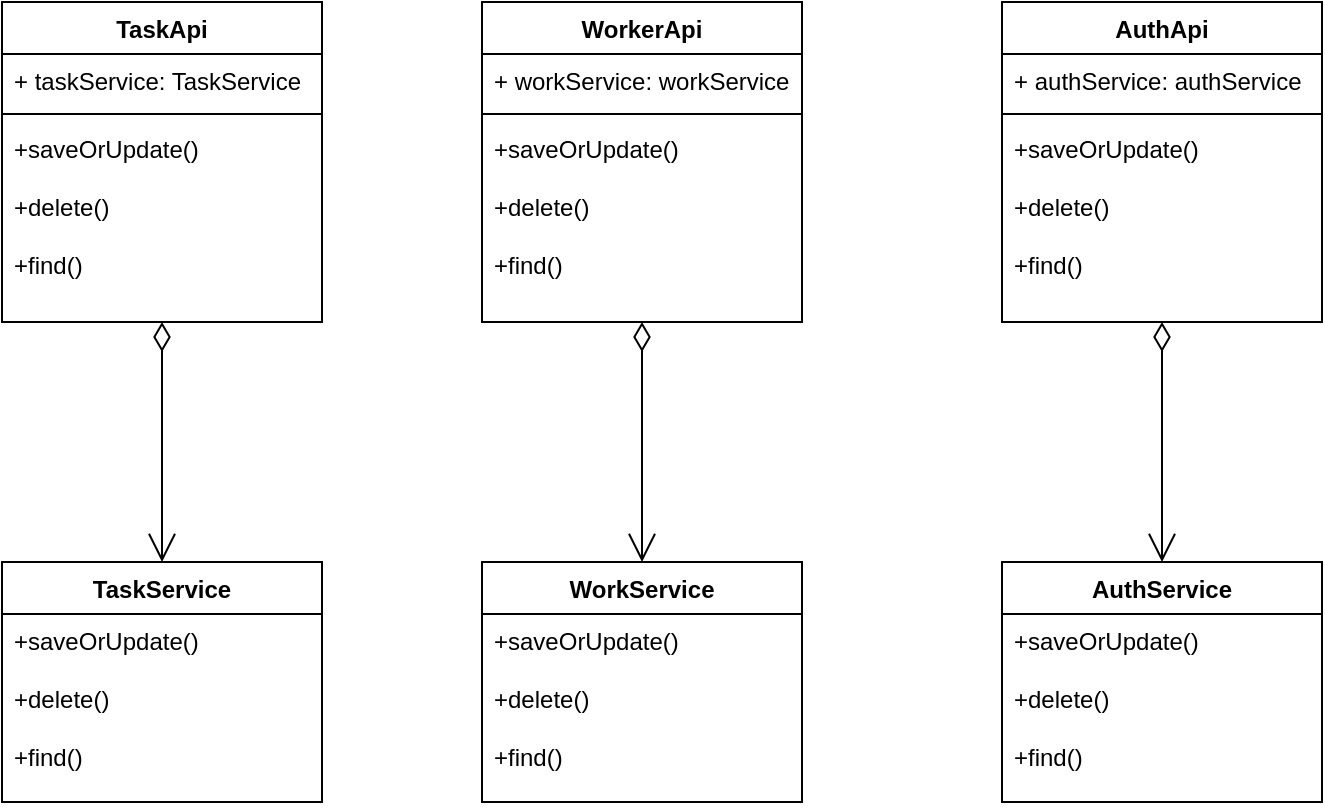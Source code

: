 <mxfile version="21.6.1" type="github">
  <diagram name="第 1 页" id="xVVCOYDAX57umiOuxavn">
    <mxGraphModel dx="1590" dy="762" grid="1" gridSize="10" guides="1" tooltips="1" connect="1" arrows="1" fold="1" page="1" pageScale="1" pageWidth="827" pageHeight="1169" math="0" shadow="0">
      <root>
        <mxCell id="0" />
        <mxCell id="1" parent="0" />
        <mxCell id="DDUgVDxd_JEAqRIzHulZ-9" style="edgeStyle=orthogonalEdgeStyle;rounded=0;orthogonalLoop=1;jettySize=auto;html=1;entryX=0.5;entryY=0;entryDx=0;entryDy=0;endArrow=open;endFill=0;startArrow=diamondThin;startFill=0;endSize=12;startSize=12;" edge="1" parent="1" source="DDUgVDxd_JEAqRIzHulZ-1" target="DDUgVDxd_JEAqRIzHulZ-5">
          <mxGeometry relative="1" as="geometry" />
        </mxCell>
        <mxCell id="DDUgVDxd_JEAqRIzHulZ-1" value="TaskApi" style="swimlane;fontStyle=1;align=center;verticalAlign=top;childLayout=stackLayout;horizontal=1;startSize=26;horizontalStack=0;resizeParent=1;resizeParentMax=0;resizeLast=0;collapsible=1;marginBottom=0;whiteSpace=wrap;html=1;" vertex="1" parent="1">
          <mxGeometry x="50" y="60" width="160" height="160" as="geometry" />
        </mxCell>
        <mxCell id="DDUgVDxd_JEAqRIzHulZ-2" value="+ taskService: TaskService" style="text;strokeColor=none;fillColor=none;align=left;verticalAlign=top;spacingLeft=4;spacingRight=4;overflow=hidden;rotatable=0;points=[[0,0.5],[1,0.5]];portConstraint=eastwest;whiteSpace=wrap;html=1;" vertex="1" parent="DDUgVDxd_JEAqRIzHulZ-1">
          <mxGeometry y="26" width="160" height="26" as="geometry" />
        </mxCell>
        <mxCell id="DDUgVDxd_JEAqRIzHulZ-3" value="" style="line;strokeWidth=1;fillColor=none;align=left;verticalAlign=middle;spacingTop=-1;spacingLeft=3;spacingRight=3;rotatable=0;labelPosition=right;points=[];portConstraint=eastwest;strokeColor=inherit;" vertex="1" parent="DDUgVDxd_JEAqRIzHulZ-1">
          <mxGeometry y="52" width="160" height="8" as="geometry" />
        </mxCell>
        <mxCell id="DDUgVDxd_JEAqRIzHulZ-4" value="+saveOrUpdate()&lt;br&gt;&lt;br&gt;+delete()&lt;br&gt;&lt;br&gt;+find()&lt;br&gt;" style="text;strokeColor=none;fillColor=none;align=left;verticalAlign=top;spacingLeft=4;spacingRight=4;overflow=hidden;rotatable=0;points=[[0,0.5],[1,0.5]];portConstraint=eastwest;whiteSpace=wrap;html=1;" vertex="1" parent="DDUgVDxd_JEAqRIzHulZ-1">
          <mxGeometry y="60" width="160" height="100" as="geometry" />
        </mxCell>
        <mxCell id="DDUgVDxd_JEAqRIzHulZ-5" value="TaskService" style="swimlane;fontStyle=1;align=center;verticalAlign=top;childLayout=stackLayout;horizontal=1;startSize=26;horizontalStack=0;resizeParent=1;resizeParentMax=0;resizeLast=0;collapsible=1;marginBottom=0;whiteSpace=wrap;html=1;" vertex="1" parent="1">
          <mxGeometry x="50" y="340" width="160" height="120" as="geometry" />
        </mxCell>
        <mxCell id="DDUgVDxd_JEAqRIzHulZ-8" value="+saveOrUpdate()&lt;br style=&quot;border-color: var(--border-color);&quot;&gt;&lt;br style=&quot;border-color: var(--border-color);&quot;&gt;+delete()&lt;br style=&quot;border-color: var(--border-color);&quot;&gt;&lt;br style=&quot;border-color: var(--border-color);&quot;&gt;+find()" style="text;strokeColor=none;fillColor=none;align=left;verticalAlign=top;spacingLeft=4;spacingRight=4;overflow=hidden;rotatable=0;points=[[0,0.5],[1,0.5]];portConstraint=eastwest;whiteSpace=wrap;html=1;" vertex="1" parent="DDUgVDxd_JEAqRIzHulZ-5">
          <mxGeometry y="26" width="160" height="94" as="geometry" />
        </mxCell>
        <mxCell id="DDUgVDxd_JEAqRIzHulZ-10" style="edgeStyle=orthogonalEdgeStyle;rounded=0;orthogonalLoop=1;jettySize=auto;html=1;entryX=0.5;entryY=0;entryDx=0;entryDy=0;endArrow=open;endFill=0;startArrow=diamondThin;startFill=0;endSize=12;startSize=12;" edge="1" parent="1" source="DDUgVDxd_JEAqRIzHulZ-11" target="DDUgVDxd_JEAqRIzHulZ-15">
          <mxGeometry relative="1" as="geometry" />
        </mxCell>
        <mxCell id="DDUgVDxd_JEAqRIzHulZ-11" value="WorkerApi" style="swimlane;fontStyle=1;align=center;verticalAlign=top;childLayout=stackLayout;horizontal=1;startSize=26;horizontalStack=0;resizeParent=1;resizeParentMax=0;resizeLast=0;collapsible=1;marginBottom=0;whiteSpace=wrap;html=1;" vertex="1" parent="1">
          <mxGeometry x="290" y="60" width="160" height="160" as="geometry" />
        </mxCell>
        <mxCell id="DDUgVDxd_JEAqRIzHulZ-12" value="+ workService: workService" style="text;strokeColor=none;fillColor=none;align=left;verticalAlign=top;spacingLeft=4;spacingRight=4;overflow=hidden;rotatable=0;points=[[0,0.5],[1,0.5]];portConstraint=eastwest;whiteSpace=wrap;html=1;" vertex="1" parent="DDUgVDxd_JEAqRIzHulZ-11">
          <mxGeometry y="26" width="160" height="26" as="geometry" />
        </mxCell>
        <mxCell id="DDUgVDxd_JEAqRIzHulZ-13" value="" style="line;strokeWidth=1;fillColor=none;align=left;verticalAlign=middle;spacingTop=-1;spacingLeft=3;spacingRight=3;rotatable=0;labelPosition=right;points=[];portConstraint=eastwest;strokeColor=inherit;" vertex="1" parent="DDUgVDxd_JEAqRIzHulZ-11">
          <mxGeometry y="52" width="160" height="8" as="geometry" />
        </mxCell>
        <mxCell id="DDUgVDxd_JEAqRIzHulZ-14" value="+saveOrUpdate()&lt;br&gt;&lt;br&gt;+delete()&lt;br&gt;&lt;br&gt;+find()&lt;br&gt;" style="text;strokeColor=none;fillColor=none;align=left;verticalAlign=top;spacingLeft=4;spacingRight=4;overflow=hidden;rotatable=0;points=[[0,0.5],[1,0.5]];portConstraint=eastwest;whiteSpace=wrap;html=1;" vertex="1" parent="DDUgVDxd_JEAqRIzHulZ-11">
          <mxGeometry y="60" width="160" height="100" as="geometry" />
        </mxCell>
        <mxCell id="DDUgVDxd_JEAqRIzHulZ-15" value="WorkService" style="swimlane;fontStyle=1;align=center;verticalAlign=top;childLayout=stackLayout;horizontal=1;startSize=26;horizontalStack=0;resizeParent=1;resizeParentMax=0;resizeLast=0;collapsible=1;marginBottom=0;whiteSpace=wrap;html=1;" vertex="1" parent="1">
          <mxGeometry x="290" y="340" width="160" height="120" as="geometry" />
        </mxCell>
        <mxCell id="DDUgVDxd_JEAqRIzHulZ-16" value="+saveOrUpdate()&lt;br style=&quot;border-color: var(--border-color);&quot;&gt;&lt;br style=&quot;border-color: var(--border-color);&quot;&gt;+delete()&lt;br style=&quot;border-color: var(--border-color);&quot;&gt;&lt;br style=&quot;border-color: var(--border-color);&quot;&gt;+find()" style="text;strokeColor=none;fillColor=none;align=left;verticalAlign=top;spacingLeft=4;spacingRight=4;overflow=hidden;rotatable=0;points=[[0,0.5],[1,0.5]];portConstraint=eastwest;whiteSpace=wrap;html=1;" vertex="1" parent="DDUgVDxd_JEAqRIzHulZ-15">
          <mxGeometry y="26" width="160" height="94" as="geometry" />
        </mxCell>
        <mxCell id="DDUgVDxd_JEAqRIzHulZ-17" style="edgeStyle=orthogonalEdgeStyle;rounded=0;orthogonalLoop=1;jettySize=auto;html=1;entryX=0.5;entryY=0;entryDx=0;entryDy=0;endArrow=open;endFill=0;startArrow=diamondThin;startFill=0;endSize=12;startSize=12;" edge="1" parent="1" source="DDUgVDxd_JEAqRIzHulZ-18" target="DDUgVDxd_JEAqRIzHulZ-22">
          <mxGeometry relative="1" as="geometry" />
        </mxCell>
        <mxCell id="DDUgVDxd_JEAqRIzHulZ-18" value="AuthApi" style="swimlane;fontStyle=1;align=center;verticalAlign=top;childLayout=stackLayout;horizontal=1;startSize=26;horizontalStack=0;resizeParent=1;resizeParentMax=0;resizeLast=0;collapsible=1;marginBottom=0;whiteSpace=wrap;html=1;" vertex="1" parent="1">
          <mxGeometry x="550" y="60" width="160" height="160" as="geometry" />
        </mxCell>
        <mxCell id="DDUgVDxd_JEAqRIzHulZ-19" value="+ authService: authService" style="text;strokeColor=none;fillColor=none;align=left;verticalAlign=top;spacingLeft=4;spacingRight=4;overflow=hidden;rotatable=0;points=[[0,0.5],[1,0.5]];portConstraint=eastwest;whiteSpace=wrap;html=1;" vertex="1" parent="DDUgVDxd_JEAqRIzHulZ-18">
          <mxGeometry y="26" width="160" height="26" as="geometry" />
        </mxCell>
        <mxCell id="DDUgVDxd_JEAqRIzHulZ-20" value="" style="line;strokeWidth=1;fillColor=none;align=left;verticalAlign=middle;spacingTop=-1;spacingLeft=3;spacingRight=3;rotatable=0;labelPosition=right;points=[];portConstraint=eastwest;strokeColor=inherit;" vertex="1" parent="DDUgVDxd_JEAqRIzHulZ-18">
          <mxGeometry y="52" width="160" height="8" as="geometry" />
        </mxCell>
        <mxCell id="DDUgVDxd_JEAqRIzHulZ-21" value="+saveOrUpdate()&lt;br&gt;&lt;br&gt;+delete()&lt;br&gt;&lt;br&gt;+find()&lt;br&gt;" style="text;strokeColor=none;fillColor=none;align=left;verticalAlign=top;spacingLeft=4;spacingRight=4;overflow=hidden;rotatable=0;points=[[0,0.5],[1,0.5]];portConstraint=eastwest;whiteSpace=wrap;html=1;" vertex="1" parent="DDUgVDxd_JEAqRIzHulZ-18">
          <mxGeometry y="60" width="160" height="100" as="geometry" />
        </mxCell>
        <mxCell id="DDUgVDxd_JEAqRIzHulZ-22" value="AuthService" style="swimlane;fontStyle=1;align=center;verticalAlign=top;childLayout=stackLayout;horizontal=1;startSize=26;horizontalStack=0;resizeParent=1;resizeParentMax=0;resizeLast=0;collapsible=1;marginBottom=0;whiteSpace=wrap;html=1;" vertex="1" parent="1">
          <mxGeometry x="550" y="340" width="160" height="120" as="geometry" />
        </mxCell>
        <mxCell id="DDUgVDxd_JEAqRIzHulZ-23" value="+saveOrUpdate()&lt;br style=&quot;border-color: var(--border-color);&quot;&gt;&lt;br style=&quot;border-color: var(--border-color);&quot;&gt;+delete()&lt;br style=&quot;border-color: var(--border-color);&quot;&gt;&lt;br style=&quot;border-color: var(--border-color);&quot;&gt;+find()" style="text;strokeColor=none;fillColor=none;align=left;verticalAlign=top;spacingLeft=4;spacingRight=4;overflow=hidden;rotatable=0;points=[[0,0.5],[1,0.5]];portConstraint=eastwest;whiteSpace=wrap;html=1;" vertex="1" parent="DDUgVDxd_JEAqRIzHulZ-22">
          <mxGeometry y="26" width="160" height="94" as="geometry" />
        </mxCell>
      </root>
    </mxGraphModel>
  </diagram>
</mxfile>
